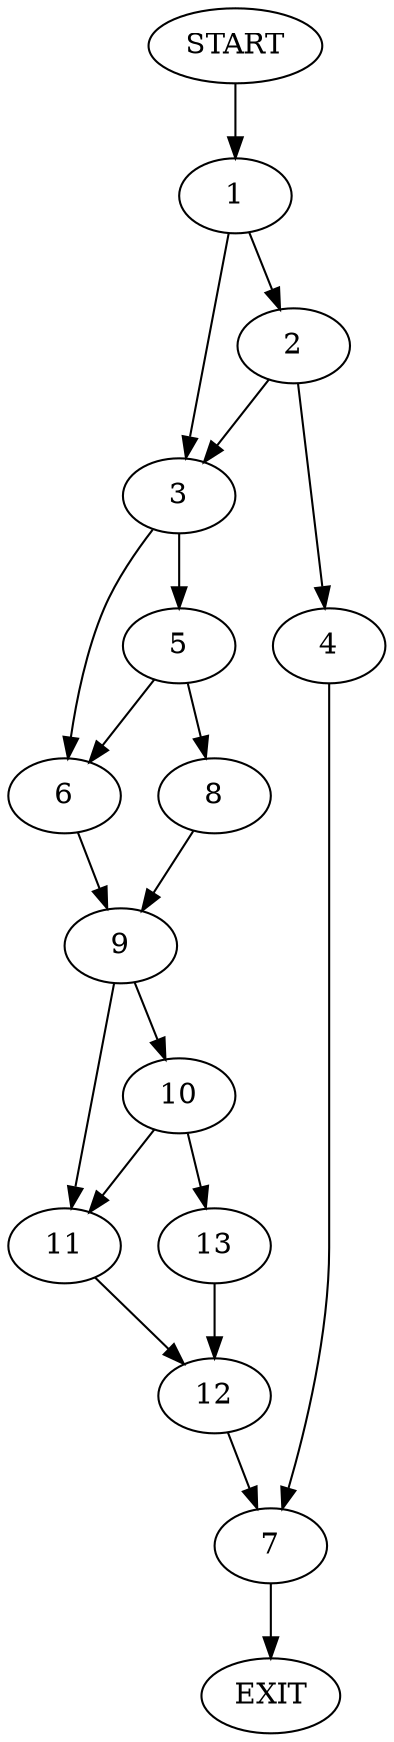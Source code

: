digraph {
0 [label="START"]
14 [label="EXIT"]
0 -> 1
1 -> 2
1 -> 3
2 -> 4
2 -> 3
3 -> 5
3 -> 6
4 -> 7
7 -> 14
5 -> 8
5 -> 6
6 -> 9
8 -> 9
9 -> 10
9 -> 11
11 -> 12
10 -> 13
10 -> 11
13 -> 12
12 -> 7
}

